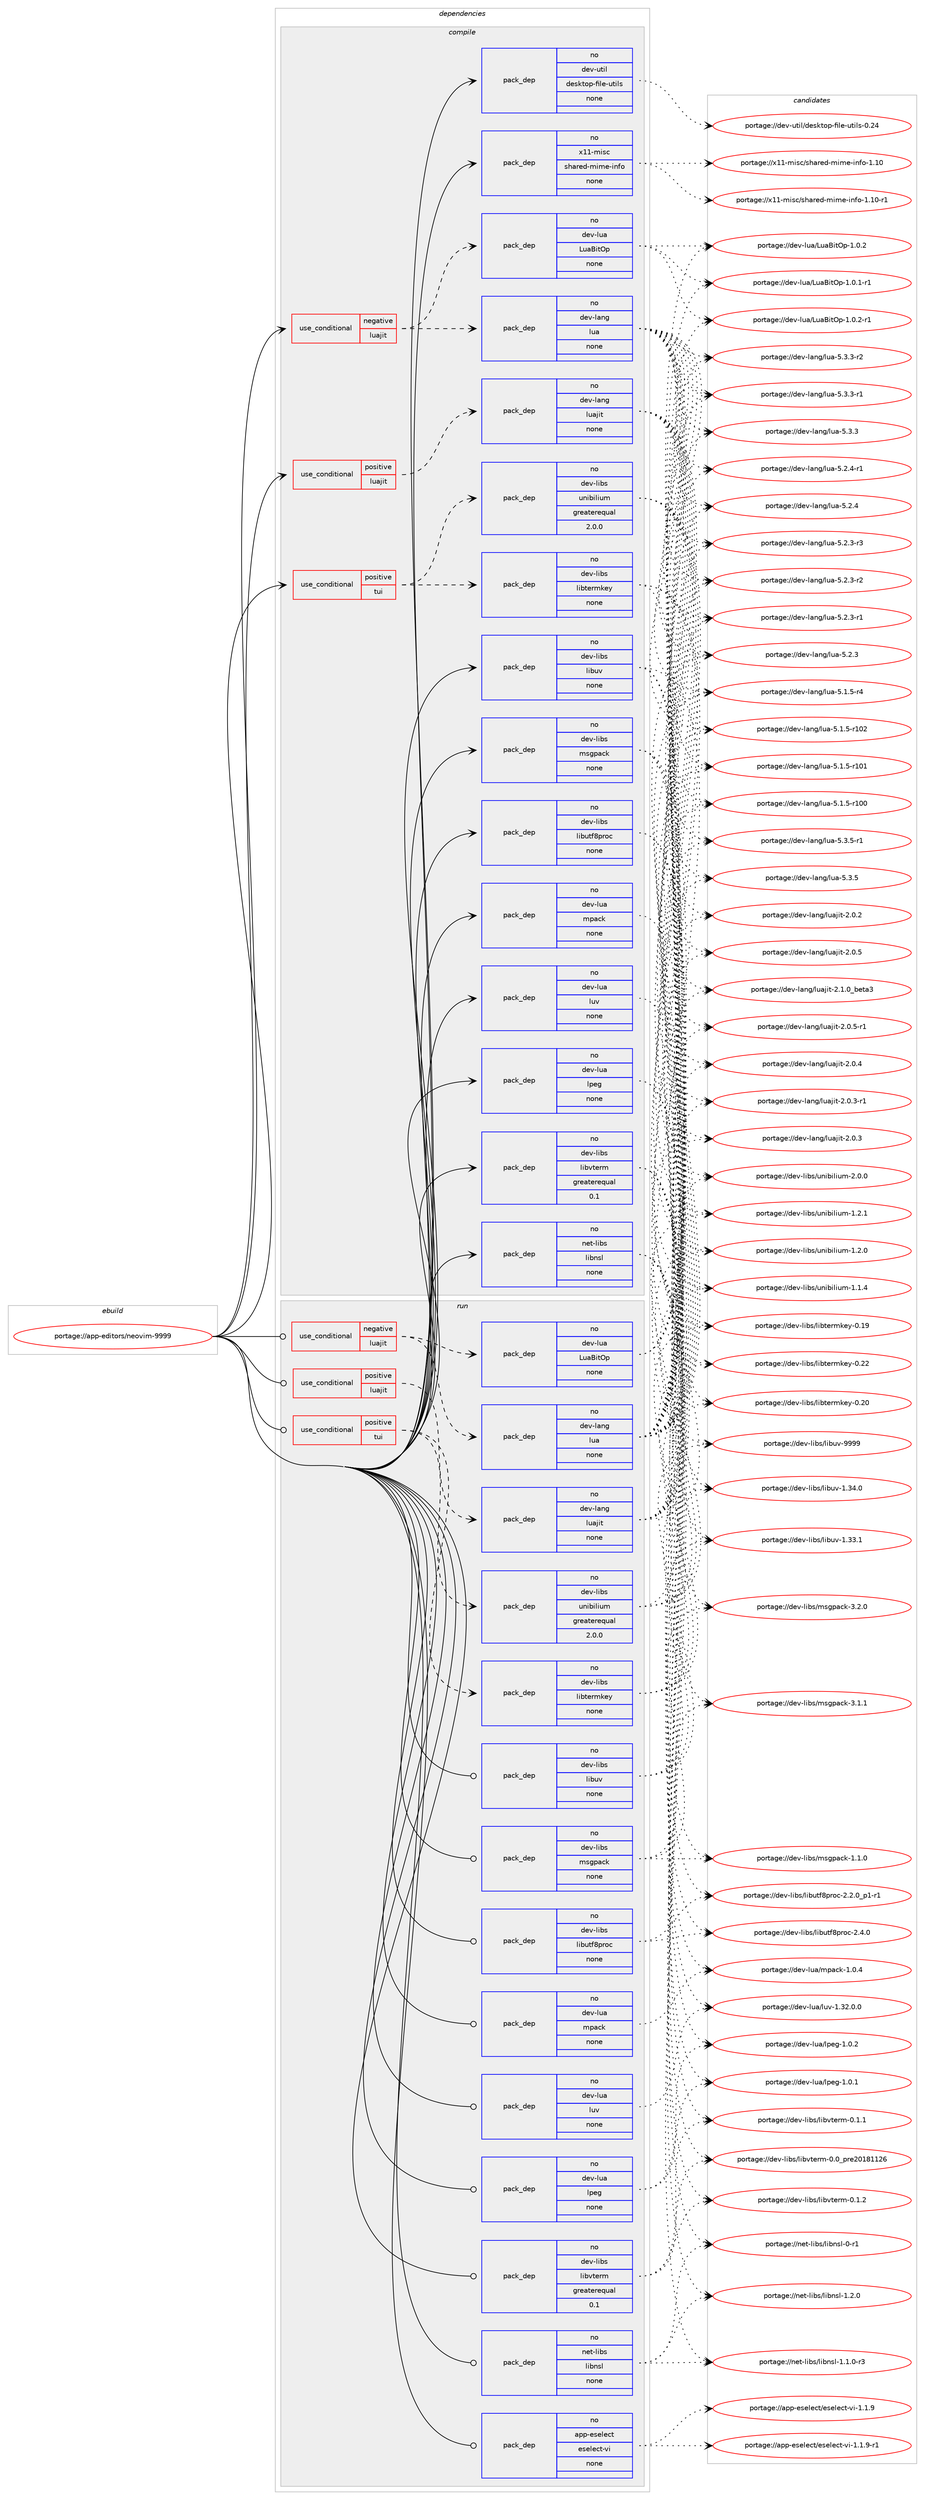 digraph prolog {

# *************
# Graph options
# *************

newrank=true;
concentrate=true;
compound=true;
graph [rankdir=LR,fontname=Helvetica,fontsize=10,ranksep=1.5];#, ranksep=2.5, nodesep=0.2];
edge  [arrowhead=vee];
node  [fontname=Helvetica,fontsize=10];

# **********
# The ebuild
# **********

subgraph cluster_leftcol {
color=gray;
rank=same;
label=<<i>ebuild</i>>;
id [label="portage://app-editors/neovim-9999", color=red, width=4, href="../app-editors/neovim-9999.svg"];
}

# ****************
# The dependencies
# ****************

subgraph cluster_midcol {
color=gray;
label=<<i>dependencies</i>>;
subgraph cluster_compile {
fillcolor="#eeeeee";
style=filled;
label=<<i>compile</i>>;
subgraph cond149719 {
dependency635949 [label=<<TABLE BORDER="0" CELLBORDER="1" CELLSPACING="0" CELLPADDING="4"><TR><TD ROWSPAN="3" CELLPADDING="10">use_conditional</TD></TR><TR><TD>negative</TD></TR><TR><TD>luajit</TD></TR></TABLE>>, shape=none, color=red];
subgraph pack477794 {
dependency635950 [label=<<TABLE BORDER="0" CELLBORDER="1" CELLSPACING="0" CELLPADDING="4" WIDTH="220"><TR><TD ROWSPAN="6" CELLPADDING="30">pack_dep</TD></TR><TR><TD WIDTH="110">no</TD></TR><TR><TD>dev-lang</TD></TR><TR><TD>lua</TD></TR><TR><TD>none</TD></TR><TR><TD></TD></TR></TABLE>>, shape=none, color=blue];
}
dependency635949:e -> dependency635950:w [weight=20,style="dashed",arrowhead="vee"];
subgraph pack477795 {
dependency635951 [label=<<TABLE BORDER="0" CELLBORDER="1" CELLSPACING="0" CELLPADDING="4" WIDTH="220"><TR><TD ROWSPAN="6" CELLPADDING="30">pack_dep</TD></TR><TR><TD WIDTH="110">no</TD></TR><TR><TD>dev-lua</TD></TR><TR><TD>LuaBitOp</TD></TR><TR><TD>none</TD></TR><TR><TD></TD></TR></TABLE>>, shape=none, color=blue];
}
dependency635949:e -> dependency635951:w [weight=20,style="dashed",arrowhead="vee"];
}
id:e -> dependency635949:w [weight=20,style="solid",arrowhead="vee"];
subgraph cond149720 {
dependency635952 [label=<<TABLE BORDER="0" CELLBORDER="1" CELLSPACING="0" CELLPADDING="4"><TR><TD ROWSPAN="3" CELLPADDING="10">use_conditional</TD></TR><TR><TD>positive</TD></TR><TR><TD>luajit</TD></TR></TABLE>>, shape=none, color=red];
subgraph pack477796 {
dependency635953 [label=<<TABLE BORDER="0" CELLBORDER="1" CELLSPACING="0" CELLPADDING="4" WIDTH="220"><TR><TD ROWSPAN="6" CELLPADDING="30">pack_dep</TD></TR><TR><TD WIDTH="110">no</TD></TR><TR><TD>dev-lang</TD></TR><TR><TD>luajit</TD></TR><TR><TD>none</TD></TR><TR><TD></TD></TR></TABLE>>, shape=none, color=blue];
}
dependency635952:e -> dependency635953:w [weight=20,style="dashed",arrowhead="vee"];
}
id:e -> dependency635952:w [weight=20,style="solid",arrowhead="vee"];
subgraph cond149721 {
dependency635954 [label=<<TABLE BORDER="0" CELLBORDER="1" CELLSPACING="0" CELLPADDING="4"><TR><TD ROWSPAN="3" CELLPADDING="10">use_conditional</TD></TR><TR><TD>positive</TD></TR><TR><TD>tui</TD></TR></TABLE>>, shape=none, color=red];
subgraph pack477797 {
dependency635955 [label=<<TABLE BORDER="0" CELLBORDER="1" CELLSPACING="0" CELLPADDING="4" WIDTH="220"><TR><TD ROWSPAN="6" CELLPADDING="30">pack_dep</TD></TR><TR><TD WIDTH="110">no</TD></TR><TR><TD>dev-libs</TD></TR><TR><TD>libtermkey</TD></TR><TR><TD>none</TD></TR><TR><TD></TD></TR></TABLE>>, shape=none, color=blue];
}
dependency635954:e -> dependency635955:w [weight=20,style="dashed",arrowhead="vee"];
subgraph pack477798 {
dependency635956 [label=<<TABLE BORDER="0" CELLBORDER="1" CELLSPACING="0" CELLPADDING="4" WIDTH="220"><TR><TD ROWSPAN="6" CELLPADDING="30">pack_dep</TD></TR><TR><TD WIDTH="110">no</TD></TR><TR><TD>dev-libs</TD></TR><TR><TD>unibilium</TD></TR><TR><TD>greaterequal</TD></TR><TR><TD>2.0.0</TD></TR></TABLE>>, shape=none, color=blue];
}
dependency635954:e -> dependency635956:w [weight=20,style="dashed",arrowhead="vee"];
}
id:e -> dependency635954:w [weight=20,style="solid",arrowhead="vee"];
subgraph pack477799 {
dependency635957 [label=<<TABLE BORDER="0" CELLBORDER="1" CELLSPACING="0" CELLPADDING="4" WIDTH="220"><TR><TD ROWSPAN="6" CELLPADDING="30">pack_dep</TD></TR><TR><TD WIDTH="110">no</TD></TR><TR><TD>dev-libs</TD></TR><TR><TD>libutf8proc</TD></TR><TR><TD>none</TD></TR><TR><TD></TD></TR></TABLE>>, shape=none, color=blue];
}
id:e -> dependency635957:w [weight=20,style="solid",arrowhead="vee"];
subgraph pack477800 {
dependency635958 [label=<<TABLE BORDER="0" CELLBORDER="1" CELLSPACING="0" CELLPADDING="4" WIDTH="220"><TR><TD ROWSPAN="6" CELLPADDING="30">pack_dep</TD></TR><TR><TD WIDTH="110">no</TD></TR><TR><TD>dev-libs</TD></TR><TR><TD>libuv</TD></TR><TR><TD>none</TD></TR><TR><TD></TD></TR></TABLE>>, shape=none, color=blue];
}
id:e -> dependency635958:w [weight=20,style="solid",arrowhead="vee"];
subgraph pack477801 {
dependency635959 [label=<<TABLE BORDER="0" CELLBORDER="1" CELLSPACING="0" CELLPADDING="4" WIDTH="220"><TR><TD ROWSPAN="6" CELLPADDING="30">pack_dep</TD></TR><TR><TD WIDTH="110">no</TD></TR><TR><TD>dev-libs</TD></TR><TR><TD>libvterm</TD></TR><TR><TD>greaterequal</TD></TR><TR><TD>0.1</TD></TR></TABLE>>, shape=none, color=blue];
}
id:e -> dependency635959:w [weight=20,style="solid",arrowhead="vee"];
subgraph pack477802 {
dependency635960 [label=<<TABLE BORDER="0" CELLBORDER="1" CELLSPACING="0" CELLPADDING="4" WIDTH="220"><TR><TD ROWSPAN="6" CELLPADDING="30">pack_dep</TD></TR><TR><TD WIDTH="110">no</TD></TR><TR><TD>dev-libs</TD></TR><TR><TD>msgpack</TD></TR><TR><TD>none</TD></TR><TR><TD></TD></TR></TABLE>>, shape=none, color=blue];
}
id:e -> dependency635960:w [weight=20,style="solid",arrowhead="vee"];
subgraph pack477803 {
dependency635961 [label=<<TABLE BORDER="0" CELLBORDER="1" CELLSPACING="0" CELLPADDING="4" WIDTH="220"><TR><TD ROWSPAN="6" CELLPADDING="30">pack_dep</TD></TR><TR><TD WIDTH="110">no</TD></TR><TR><TD>dev-lua</TD></TR><TR><TD>lpeg</TD></TR><TR><TD>none</TD></TR><TR><TD></TD></TR></TABLE>>, shape=none, color=blue];
}
id:e -> dependency635961:w [weight=20,style="solid",arrowhead="vee"];
subgraph pack477804 {
dependency635962 [label=<<TABLE BORDER="0" CELLBORDER="1" CELLSPACING="0" CELLPADDING="4" WIDTH="220"><TR><TD ROWSPAN="6" CELLPADDING="30">pack_dep</TD></TR><TR><TD WIDTH="110">no</TD></TR><TR><TD>dev-lua</TD></TR><TR><TD>luv</TD></TR><TR><TD>none</TD></TR><TR><TD></TD></TR></TABLE>>, shape=none, color=blue];
}
id:e -> dependency635962:w [weight=20,style="solid",arrowhead="vee"];
subgraph pack477805 {
dependency635963 [label=<<TABLE BORDER="0" CELLBORDER="1" CELLSPACING="0" CELLPADDING="4" WIDTH="220"><TR><TD ROWSPAN="6" CELLPADDING="30">pack_dep</TD></TR><TR><TD WIDTH="110">no</TD></TR><TR><TD>dev-lua</TD></TR><TR><TD>mpack</TD></TR><TR><TD>none</TD></TR><TR><TD></TD></TR></TABLE>>, shape=none, color=blue];
}
id:e -> dependency635963:w [weight=20,style="solid",arrowhead="vee"];
subgraph pack477806 {
dependency635964 [label=<<TABLE BORDER="0" CELLBORDER="1" CELLSPACING="0" CELLPADDING="4" WIDTH="220"><TR><TD ROWSPAN="6" CELLPADDING="30">pack_dep</TD></TR><TR><TD WIDTH="110">no</TD></TR><TR><TD>dev-util</TD></TR><TR><TD>desktop-file-utils</TD></TR><TR><TD>none</TD></TR><TR><TD></TD></TR></TABLE>>, shape=none, color=blue];
}
id:e -> dependency635964:w [weight=20,style="solid",arrowhead="vee"];
subgraph pack477807 {
dependency635965 [label=<<TABLE BORDER="0" CELLBORDER="1" CELLSPACING="0" CELLPADDING="4" WIDTH="220"><TR><TD ROWSPAN="6" CELLPADDING="30">pack_dep</TD></TR><TR><TD WIDTH="110">no</TD></TR><TR><TD>net-libs</TD></TR><TR><TD>libnsl</TD></TR><TR><TD>none</TD></TR><TR><TD></TD></TR></TABLE>>, shape=none, color=blue];
}
id:e -> dependency635965:w [weight=20,style="solid",arrowhead="vee"];
subgraph pack477808 {
dependency635966 [label=<<TABLE BORDER="0" CELLBORDER="1" CELLSPACING="0" CELLPADDING="4" WIDTH="220"><TR><TD ROWSPAN="6" CELLPADDING="30">pack_dep</TD></TR><TR><TD WIDTH="110">no</TD></TR><TR><TD>x11-misc</TD></TR><TR><TD>shared-mime-info</TD></TR><TR><TD>none</TD></TR><TR><TD></TD></TR></TABLE>>, shape=none, color=blue];
}
id:e -> dependency635966:w [weight=20,style="solid",arrowhead="vee"];
}
subgraph cluster_compileandrun {
fillcolor="#eeeeee";
style=filled;
label=<<i>compile and run</i>>;
}
subgraph cluster_run {
fillcolor="#eeeeee";
style=filled;
label=<<i>run</i>>;
subgraph cond149722 {
dependency635967 [label=<<TABLE BORDER="0" CELLBORDER="1" CELLSPACING="0" CELLPADDING="4"><TR><TD ROWSPAN="3" CELLPADDING="10">use_conditional</TD></TR><TR><TD>negative</TD></TR><TR><TD>luajit</TD></TR></TABLE>>, shape=none, color=red];
subgraph pack477809 {
dependency635968 [label=<<TABLE BORDER="0" CELLBORDER="1" CELLSPACING="0" CELLPADDING="4" WIDTH="220"><TR><TD ROWSPAN="6" CELLPADDING="30">pack_dep</TD></TR><TR><TD WIDTH="110">no</TD></TR><TR><TD>dev-lang</TD></TR><TR><TD>lua</TD></TR><TR><TD>none</TD></TR><TR><TD></TD></TR></TABLE>>, shape=none, color=blue];
}
dependency635967:e -> dependency635968:w [weight=20,style="dashed",arrowhead="vee"];
subgraph pack477810 {
dependency635969 [label=<<TABLE BORDER="0" CELLBORDER="1" CELLSPACING="0" CELLPADDING="4" WIDTH="220"><TR><TD ROWSPAN="6" CELLPADDING="30">pack_dep</TD></TR><TR><TD WIDTH="110">no</TD></TR><TR><TD>dev-lua</TD></TR><TR><TD>LuaBitOp</TD></TR><TR><TD>none</TD></TR><TR><TD></TD></TR></TABLE>>, shape=none, color=blue];
}
dependency635967:e -> dependency635969:w [weight=20,style="dashed",arrowhead="vee"];
}
id:e -> dependency635967:w [weight=20,style="solid",arrowhead="odot"];
subgraph cond149723 {
dependency635970 [label=<<TABLE BORDER="0" CELLBORDER="1" CELLSPACING="0" CELLPADDING="4"><TR><TD ROWSPAN="3" CELLPADDING="10">use_conditional</TD></TR><TR><TD>positive</TD></TR><TR><TD>luajit</TD></TR></TABLE>>, shape=none, color=red];
subgraph pack477811 {
dependency635971 [label=<<TABLE BORDER="0" CELLBORDER="1" CELLSPACING="0" CELLPADDING="4" WIDTH="220"><TR><TD ROWSPAN="6" CELLPADDING="30">pack_dep</TD></TR><TR><TD WIDTH="110">no</TD></TR><TR><TD>dev-lang</TD></TR><TR><TD>luajit</TD></TR><TR><TD>none</TD></TR><TR><TD></TD></TR></TABLE>>, shape=none, color=blue];
}
dependency635970:e -> dependency635971:w [weight=20,style="dashed",arrowhead="vee"];
}
id:e -> dependency635970:w [weight=20,style="solid",arrowhead="odot"];
subgraph cond149724 {
dependency635972 [label=<<TABLE BORDER="0" CELLBORDER="1" CELLSPACING="0" CELLPADDING="4"><TR><TD ROWSPAN="3" CELLPADDING="10">use_conditional</TD></TR><TR><TD>positive</TD></TR><TR><TD>tui</TD></TR></TABLE>>, shape=none, color=red];
subgraph pack477812 {
dependency635973 [label=<<TABLE BORDER="0" CELLBORDER="1" CELLSPACING="0" CELLPADDING="4" WIDTH="220"><TR><TD ROWSPAN="6" CELLPADDING="30">pack_dep</TD></TR><TR><TD WIDTH="110">no</TD></TR><TR><TD>dev-libs</TD></TR><TR><TD>libtermkey</TD></TR><TR><TD>none</TD></TR><TR><TD></TD></TR></TABLE>>, shape=none, color=blue];
}
dependency635972:e -> dependency635973:w [weight=20,style="dashed",arrowhead="vee"];
subgraph pack477813 {
dependency635974 [label=<<TABLE BORDER="0" CELLBORDER="1" CELLSPACING="0" CELLPADDING="4" WIDTH="220"><TR><TD ROWSPAN="6" CELLPADDING="30">pack_dep</TD></TR><TR><TD WIDTH="110">no</TD></TR><TR><TD>dev-libs</TD></TR><TR><TD>unibilium</TD></TR><TR><TD>greaterequal</TD></TR><TR><TD>2.0.0</TD></TR></TABLE>>, shape=none, color=blue];
}
dependency635972:e -> dependency635974:w [weight=20,style="dashed",arrowhead="vee"];
}
id:e -> dependency635972:w [weight=20,style="solid",arrowhead="odot"];
subgraph pack477814 {
dependency635975 [label=<<TABLE BORDER="0" CELLBORDER="1" CELLSPACING="0" CELLPADDING="4" WIDTH="220"><TR><TD ROWSPAN="6" CELLPADDING="30">pack_dep</TD></TR><TR><TD WIDTH="110">no</TD></TR><TR><TD>app-eselect</TD></TR><TR><TD>eselect-vi</TD></TR><TR><TD>none</TD></TR><TR><TD></TD></TR></TABLE>>, shape=none, color=blue];
}
id:e -> dependency635975:w [weight=20,style="solid",arrowhead="odot"];
subgraph pack477815 {
dependency635976 [label=<<TABLE BORDER="0" CELLBORDER="1" CELLSPACING="0" CELLPADDING="4" WIDTH="220"><TR><TD ROWSPAN="6" CELLPADDING="30">pack_dep</TD></TR><TR><TD WIDTH="110">no</TD></TR><TR><TD>dev-libs</TD></TR><TR><TD>libutf8proc</TD></TR><TR><TD>none</TD></TR><TR><TD></TD></TR></TABLE>>, shape=none, color=blue];
}
id:e -> dependency635976:w [weight=20,style="solid",arrowhead="odot"];
subgraph pack477816 {
dependency635977 [label=<<TABLE BORDER="0" CELLBORDER="1" CELLSPACING="0" CELLPADDING="4" WIDTH="220"><TR><TD ROWSPAN="6" CELLPADDING="30">pack_dep</TD></TR><TR><TD WIDTH="110">no</TD></TR><TR><TD>dev-libs</TD></TR><TR><TD>libuv</TD></TR><TR><TD>none</TD></TR><TR><TD></TD></TR></TABLE>>, shape=none, color=blue];
}
id:e -> dependency635977:w [weight=20,style="solid",arrowhead="odot"];
subgraph pack477817 {
dependency635978 [label=<<TABLE BORDER="0" CELLBORDER="1" CELLSPACING="0" CELLPADDING="4" WIDTH="220"><TR><TD ROWSPAN="6" CELLPADDING="30">pack_dep</TD></TR><TR><TD WIDTH="110">no</TD></TR><TR><TD>dev-libs</TD></TR><TR><TD>libvterm</TD></TR><TR><TD>greaterequal</TD></TR><TR><TD>0.1</TD></TR></TABLE>>, shape=none, color=blue];
}
id:e -> dependency635978:w [weight=20,style="solid",arrowhead="odot"];
subgraph pack477818 {
dependency635979 [label=<<TABLE BORDER="0" CELLBORDER="1" CELLSPACING="0" CELLPADDING="4" WIDTH="220"><TR><TD ROWSPAN="6" CELLPADDING="30">pack_dep</TD></TR><TR><TD WIDTH="110">no</TD></TR><TR><TD>dev-libs</TD></TR><TR><TD>msgpack</TD></TR><TR><TD>none</TD></TR><TR><TD></TD></TR></TABLE>>, shape=none, color=blue];
}
id:e -> dependency635979:w [weight=20,style="solid",arrowhead="odot"];
subgraph pack477819 {
dependency635980 [label=<<TABLE BORDER="0" CELLBORDER="1" CELLSPACING="0" CELLPADDING="4" WIDTH="220"><TR><TD ROWSPAN="6" CELLPADDING="30">pack_dep</TD></TR><TR><TD WIDTH="110">no</TD></TR><TR><TD>dev-lua</TD></TR><TR><TD>lpeg</TD></TR><TR><TD>none</TD></TR><TR><TD></TD></TR></TABLE>>, shape=none, color=blue];
}
id:e -> dependency635980:w [weight=20,style="solid",arrowhead="odot"];
subgraph pack477820 {
dependency635981 [label=<<TABLE BORDER="0" CELLBORDER="1" CELLSPACING="0" CELLPADDING="4" WIDTH="220"><TR><TD ROWSPAN="6" CELLPADDING="30">pack_dep</TD></TR><TR><TD WIDTH="110">no</TD></TR><TR><TD>dev-lua</TD></TR><TR><TD>luv</TD></TR><TR><TD>none</TD></TR><TR><TD></TD></TR></TABLE>>, shape=none, color=blue];
}
id:e -> dependency635981:w [weight=20,style="solid",arrowhead="odot"];
subgraph pack477821 {
dependency635982 [label=<<TABLE BORDER="0" CELLBORDER="1" CELLSPACING="0" CELLPADDING="4" WIDTH="220"><TR><TD ROWSPAN="6" CELLPADDING="30">pack_dep</TD></TR><TR><TD WIDTH="110">no</TD></TR><TR><TD>dev-lua</TD></TR><TR><TD>mpack</TD></TR><TR><TD>none</TD></TR><TR><TD></TD></TR></TABLE>>, shape=none, color=blue];
}
id:e -> dependency635982:w [weight=20,style="solid",arrowhead="odot"];
subgraph pack477822 {
dependency635983 [label=<<TABLE BORDER="0" CELLBORDER="1" CELLSPACING="0" CELLPADDING="4" WIDTH="220"><TR><TD ROWSPAN="6" CELLPADDING="30">pack_dep</TD></TR><TR><TD WIDTH="110">no</TD></TR><TR><TD>net-libs</TD></TR><TR><TD>libnsl</TD></TR><TR><TD>none</TD></TR><TR><TD></TD></TR></TABLE>>, shape=none, color=blue];
}
id:e -> dependency635983:w [weight=20,style="solid",arrowhead="odot"];
}
}

# **************
# The candidates
# **************

subgraph cluster_choices {
rank=same;
color=gray;
label=<<i>candidates</i>>;

subgraph choice477794 {
color=black;
nodesep=1;
choice100101118451089711010347108117974553465146534511449 [label="portage://dev-lang/lua-5.3.5-r1", color=red, width=4,href="../dev-lang/lua-5.3.5-r1.svg"];
choice10010111845108971101034710811797455346514653 [label="portage://dev-lang/lua-5.3.5", color=red, width=4,href="../dev-lang/lua-5.3.5.svg"];
choice100101118451089711010347108117974553465146514511450 [label="portage://dev-lang/lua-5.3.3-r2", color=red, width=4,href="../dev-lang/lua-5.3.3-r2.svg"];
choice100101118451089711010347108117974553465146514511449 [label="portage://dev-lang/lua-5.3.3-r1", color=red, width=4,href="../dev-lang/lua-5.3.3-r1.svg"];
choice10010111845108971101034710811797455346514651 [label="portage://dev-lang/lua-5.3.3", color=red, width=4,href="../dev-lang/lua-5.3.3.svg"];
choice100101118451089711010347108117974553465046524511449 [label="portage://dev-lang/lua-5.2.4-r1", color=red, width=4,href="../dev-lang/lua-5.2.4-r1.svg"];
choice10010111845108971101034710811797455346504652 [label="portage://dev-lang/lua-5.2.4", color=red, width=4,href="../dev-lang/lua-5.2.4.svg"];
choice100101118451089711010347108117974553465046514511451 [label="portage://dev-lang/lua-5.2.3-r3", color=red, width=4,href="../dev-lang/lua-5.2.3-r3.svg"];
choice100101118451089711010347108117974553465046514511450 [label="portage://dev-lang/lua-5.2.3-r2", color=red, width=4,href="../dev-lang/lua-5.2.3-r2.svg"];
choice100101118451089711010347108117974553465046514511449 [label="portage://dev-lang/lua-5.2.3-r1", color=red, width=4,href="../dev-lang/lua-5.2.3-r1.svg"];
choice10010111845108971101034710811797455346504651 [label="portage://dev-lang/lua-5.2.3", color=red, width=4,href="../dev-lang/lua-5.2.3.svg"];
choice100101118451089711010347108117974553464946534511452 [label="portage://dev-lang/lua-5.1.5-r4", color=red, width=4,href="../dev-lang/lua-5.1.5-r4.svg"];
choice1001011184510897110103471081179745534649465345114494850 [label="portage://dev-lang/lua-5.1.5-r102", color=red, width=4,href="../dev-lang/lua-5.1.5-r102.svg"];
choice1001011184510897110103471081179745534649465345114494849 [label="portage://dev-lang/lua-5.1.5-r101", color=red, width=4,href="../dev-lang/lua-5.1.5-r101.svg"];
choice1001011184510897110103471081179745534649465345114494848 [label="portage://dev-lang/lua-5.1.5-r100", color=red, width=4,href="../dev-lang/lua-5.1.5-r100.svg"];
dependency635950:e -> choice100101118451089711010347108117974553465146534511449:w [style=dotted,weight="100"];
dependency635950:e -> choice10010111845108971101034710811797455346514653:w [style=dotted,weight="100"];
dependency635950:e -> choice100101118451089711010347108117974553465146514511450:w [style=dotted,weight="100"];
dependency635950:e -> choice100101118451089711010347108117974553465146514511449:w [style=dotted,weight="100"];
dependency635950:e -> choice10010111845108971101034710811797455346514651:w [style=dotted,weight="100"];
dependency635950:e -> choice100101118451089711010347108117974553465046524511449:w [style=dotted,weight="100"];
dependency635950:e -> choice10010111845108971101034710811797455346504652:w [style=dotted,weight="100"];
dependency635950:e -> choice100101118451089711010347108117974553465046514511451:w [style=dotted,weight="100"];
dependency635950:e -> choice100101118451089711010347108117974553465046514511450:w [style=dotted,weight="100"];
dependency635950:e -> choice100101118451089711010347108117974553465046514511449:w [style=dotted,weight="100"];
dependency635950:e -> choice10010111845108971101034710811797455346504651:w [style=dotted,weight="100"];
dependency635950:e -> choice100101118451089711010347108117974553464946534511452:w [style=dotted,weight="100"];
dependency635950:e -> choice1001011184510897110103471081179745534649465345114494850:w [style=dotted,weight="100"];
dependency635950:e -> choice1001011184510897110103471081179745534649465345114494849:w [style=dotted,weight="100"];
dependency635950:e -> choice1001011184510897110103471081179745534649465345114494848:w [style=dotted,weight="100"];
}
subgraph choice477795 {
color=black;
nodesep=1;
choice100101118451081179747761179766105116791124549464846504511449 [label="portage://dev-lua/LuaBitOp-1.0.2-r1", color=red, width=4,href="../dev-lua/LuaBitOp-1.0.2-r1.svg"];
choice10010111845108117974776117976610511679112454946484650 [label="portage://dev-lua/LuaBitOp-1.0.2", color=red, width=4,href="../dev-lua/LuaBitOp-1.0.2.svg"];
choice100101118451081179747761179766105116791124549464846494511449 [label="portage://dev-lua/LuaBitOp-1.0.1-r1", color=red, width=4,href="../dev-lua/LuaBitOp-1.0.1-r1.svg"];
dependency635951:e -> choice100101118451081179747761179766105116791124549464846504511449:w [style=dotted,weight="100"];
dependency635951:e -> choice10010111845108117974776117976610511679112454946484650:w [style=dotted,weight="100"];
dependency635951:e -> choice100101118451081179747761179766105116791124549464846494511449:w [style=dotted,weight="100"];
}
subgraph choice477796 {
color=black;
nodesep=1;
choice1001011184510897110103471081179710610511645504649464895981011169751 [label="portage://dev-lang/luajit-2.1.0_beta3", color=red, width=4,href="../dev-lang/luajit-2.1.0_beta3.svg"];
choice100101118451089711010347108117971061051164550464846534511449 [label="portage://dev-lang/luajit-2.0.5-r1", color=red, width=4,href="../dev-lang/luajit-2.0.5-r1.svg"];
choice10010111845108971101034710811797106105116455046484653 [label="portage://dev-lang/luajit-2.0.5", color=red, width=4,href="../dev-lang/luajit-2.0.5.svg"];
choice10010111845108971101034710811797106105116455046484652 [label="portage://dev-lang/luajit-2.0.4", color=red, width=4,href="../dev-lang/luajit-2.0.4.svg"];
choice100101118451089711010347108117971061051164550464846514511449 [label="portage://dev-lang/luajit-2.0.3-r1", color=red, width=4,href="../dev-lang/luajit-2.0.3-r1.svg"];
choice10010111845108971101034710811797106105116455046484651 [label="portage://dev-lang/luajit-2.0.3", color=red, width=4,href="../dev-lang/luajit-2.0.3.svg"];
choice10010111845108971101034710811797106105116455046484650 [label="portage://dev-lang/luajit-2.0.2", color=red, width=4,href="../dev-lang/luajit-2.0.2.svg"];
dependency635953:e -> choice1001011184510897110103471081179710610511645504649464895981011169751:w [style=dotted,weight="100"];
dependency635953:e -> choice100101118451089711010347108117971061051164550464846534511449:w [style=dotted,weight="100"];
dependency635953:e -> choice10010111845108971101034710811797106105116455046484653:w [style=dotted,weight="100"];
dependency635953:e -> choice10010111845108971101034710811797106105116455046484652:w [style=dotted,weight="100"];
dependency635953:e -> choice100101118451089711010347108117971061051164550464846514511449:w [style=dotted,weight="100"];
dependency635953:e -> choice10010111845108971101034710811797106105116455046484651:w [style=dotted,weight="100"];
dependency635953:e -> choice10010111845108971101034710811797106105116455046484650:w [style=dotted,weight="100"];
}
subgraph choice477797 {
color=black;
nodesep=1;
choice100101118451081059811547108105981161011141091071011214548465050 [label="portage://dev-libs/libtermkey-0.22", color=red, width=4,href="../dev-libs/libtermkey-0.22.svg"];
choice100101118451081059811547108105981161011141091071011214548465048 [label="portage://dev-libs/libtermkey-0.20", color=red, width=4,href="../dev-libs/libtermkey-0.20.svg"];
choice100101118451081059811547108105981161011141091071011214548464957 [label="portage://dev-libs/libtermkey-0.19", color=red, width=4,href="../dev-libs/libtermkey-0.19.svg"];
dependency635955:e -> choice100101118451081059811547108105981161011141091071011214548465050:w [style=dotted,weight="100"];
dependency635955:e -> choice100101118451081059811547108105981161011141091071011214548465048:w [style=dotted,weight="100"];
dependency635955:e -> choice100101118451081059811547108105981161011141091071011214548464957:w [style=dotted,weight="100"];
}
subgraph choice477798 {
color=black;
nodesep=1;
choice10010111845108105981154711711010598105108105117109455046484648 [label="portage://dev-libs/unibilium-2.0.0", color=red, width=4,href="../dev-libs/unibilium-2.0.0.svg"];
choice10010111845108105981154711711010598105108105117109454946504649 [label="portage://dev-libs/unibilium-1.2.1", color=red, width=4,href="../dev-libs/unibilium-1.2.1.svg"];
choice10010111845108105981154711711010598105108105117109454946504648 [label="portage://dev-libs/unibilium-1.2.0", color=red, width=4,href="../dev-libs/unibilium-1.2.0.svg"];
choice10010111845108105981154711711010598105108105117109454946494652 [label="portage://dev-libs/unibilium-1.1.4", color=red, width=4,href="../dev-libs/unibilium-1.1.4.svg"];
dependency635956:e -> choice10010111845108105981154711711010598105108105117109455046484648:w [style=dotted,weight="100"];
dependency635956:e -> choice10010111845108105981154711711010598105108105117109454946504649:w [style=dotted,weight="100"];
dependency635956:e -> choice10010111845108105981154711711010598105108105117109454946504648:w [style=dotted,weight="100"];
dependency635956:e -> choice10010111845108105981154711711010598105108105117109454946494652:w [style=dotted,weight="100"];
}
subgraph choice477799 {
color=black;
nodesep=1;
choice100101118451081059811547108105981171161025611211411199455046524648 [label="portage://dev-libs/libutf8proc-2.4.0", color=red, width=4,href="../dev-libs/libutf8proc-2.4.0.svg"];
choice10010111845108105981154710810598117116102561121141119945504650464895112494511449 [label="portage://dev-libs/libutf8proc-2.2.0_p1-r1", color=red, width=4,href="../dev-libs/libutf8proc-2.2.0_p1-r1.svg"];
dependency635957:e -> choice100101118451081059811547108105981171161025611211411199455046524648:w [style=dotted,weight="100"];
dependency635957:e -> choice10010111845108105981154710810598117116102561121141119945504650464895112494511449:w [style=dotted,weight="100"];
}
subgraph choice477800 {
color=black;
nodesep=1;
choice100101118451081059811547108105981171184557575757 [label="portage://dev-libs/libuv-9999", color=red, width=4,href="../dev-libs/libuv-9999.svg"];
choice1001011184510810598115471081059811711845494651524648 [label="portage://dev-libs/libuv-1.34.0", color=red, width=4,href="../dev-libs/libuv-1.34.0.svg"];
choice1001011184510810598115471081059811711845494651514649 [label="portage://dev-libs/libuv-1.33.1", color=red, width=4,href="../dev-libs/libuv-1.33.1.svg"];
dependency635958:e -> choice100101118451081059811547108105981171184557575757:w [style=dotted,weight="100"];
dependency635958:e -> choice1001011184510810598115471081059811711845494651524648:w [style=dotted,weight="100"];
dependency635958:e -> choice1001011184510810598115471081059811711845494651514649:w [style=dotted,weight="100"];
}
subgraph choice477801 {
color=black;
nodesep=1;
choice10010111845108105981154710810598118116101114109454846494650 [label="portage://dev-libs/libvterm-0.1.2", color=red, width=4,href="../dev-libs/libvterm-0.1.2.svg"];
choice10010111845108105981154710810598118116101114109454846494649 [label="portage://dev-libs/libvterm-0.1.1", color=red, width=4,href="../dev-libs/libvterm-0.1.1.svg"];
choice1001011184510810598115471081059811811610111410945484648951121141015048495649495054 [label="portage://dev-libs/libvterm-0.0_pre20181126", color=red, width=4,href="../dev-libs/libvterm-0.0_pre20181126.svg"];
dependency635959:e -> choice10010111845108105981154710810598118116101114109454846494650:w [style=dotted,weight="100"];
dependency635959:e -> choice10010111845108105981154710810598118116101114109454846494649:w [style=dotted,weight="100"];
dependency635959:e -> choice1001011184510810598115471081059811811610111410945484648951121141015048495649495054:w [style=dotted,weight="100"];
}
subgraph choice477802 {
color=black;
nodesep=1;
choice1001011184510810598115471091151031129799107455146504648 [label="portage://dev-libs/msgpack-3.2.0", color=red, width=4,href="../dev-libs/msgpack-3.2.0.svg"];
choice1001011184510810598115471091151031129799107455146494649 [label="portage://dev-libs/msgpack-3.1.1", color=red, width=4,href="../dev-libs/msgpack-3.1.1.svg"];
choice1001011184510810598115471091151031129799107454946494648 [label="portage://dev-libs/msgpack-1.1.0", color=red, width=4,href="../dev-libs/msgpack-1.1.0.svg"];
dependency635960:e -> choice1001011184510810598115471091151031129799107455146504648:w [style=dotted,weight="100"];
dependency635960:e -> choice1001011184510810598115471091151031129799107455146494649:w [style=dotted,weight="100"];
dependency635960:e -> choice1001011184510810598115471091151031129799107454946494648:w [style=dotted,weight="100"];
}
subgraph choice477803 {
color=black;
nodesep=1;
choice100101118451081179747108112101103454946484650 [label="portage://dev-lua/lpeg-1.0.2", color=red, width=4,href="../dev-lua/lpeg-1.0.2.svg"];
choice100101118451081179747108112101103454946484649 [label="portage://dev-lua/lpeg-1.0.1", color=red, width=4,href="../dev-lua/lpeg-1.0.1.svg"];
dependency635961:e -> choice100101118451081179747108112101103454946484650:w [style=dotted,weight="100"];
dependency635961:e -> choice100101118451081179747108112101103454946484649:w [style=dotted,weight="100"];
}
subgraph choice477804 {
color=black;
nodesep=1;
choice100101118451081179747108117118454946515046484648 [label="portage://dev-lua/luv-1.32.0.0", color=red, width=4,href="../dev-lua/luv-1.32.0.0.svg"];
dependency635962:e -> choice100101118451081179747108117118454946515046484648:w [style=dotted,weight="100"];
}
subgraph choice477805 {
color=black;
nodesep=1;
choice1001011184510811797471091129799107454946484652 [label="portage://dev-lua/mpack-1.0.4", color=red, width=4,href="../dev-lua/mpack-1.0.4.svg"];
dependency635963:e -> choice1001011184510811797471091129799107454946484652:w [style=dotted,weight="100"];
}
subgraph choice477806 {
color=black;
nodesep=1;
choice100101118451171161051084710010111510711611111245102105108101451171161051081154548465052 [label="portage://dev-util/desktop-file-utils-0.24", color=red, width=4,href="../dev-util/desktop-file-utils-0.24.svg"];
dependency635964:e -> choice100101118451171161051084710010111510711611111245102105108101451171161051081154548465052:w [style=dotted,weight="100"];
}
subgraph choice477807 {
color=black;
nodesep=1;
choice11010111645108105981154710810598110115108454946504648 [label="portage://net-libs/libnsl-1.2.0", color=red, width=4,href="../net-libs/libnsl-1.2.0.svg"];
choice110101116451081059811547108105981101151084549464946484511451 [label="portage://net-libs/libnsl-1.1.0-r3", color=red, width=4,href="../net-libs/libnsl-1.1.0-r3.svg"];
choice1101011164510810598115471081059811011510845484511449 [label="portage://net-libs/libnsl-0-r1", color=red, width=4,href="../net-libs/libnsl-0-r1.svg"];
dependency635965:e -> choice11010111645108105981154710810598110115108454946504648:w [style=dotted,weight="100"];
dependency635965:e -> choice110101116451081059811547108105981101151084549464946484511451:w [style=dotted,weight="100"];
dependency635965:e -> choice1101011164510810598115471081059811011510845484511449:w [style=dotted,weight="100"];
}
subgraph choice477808 {
color=black;
nodesep=1;
choice120494945109105115994711510497114101100451091051091014510511010211145494649484511449 [label="portage://x11-misc/shared-mime-info-1.10-r1", color=red, width=4,href="../x11-misc/shared-mime-info-1.10-r1.svg"];
choice12049494510910511599471151049711410110045109105109101451051101021114549464948 [label="portage://x11-misc/shared-mime-info-1.10", color=red, width=4,href="../x11-misc/shared-mime-info-1.10.svg"];
dependency635966:e -> choice120494945109105115994711510497114101100451091051091014510511010211145494649484511449:w [style=dotted,weight="100"];
dependency635966:e -> choice12049494510910511599471151049711410110045109105109101451051101021114549464948:w [style=dotted,weight="100"];
}
subgraph choice477809 {
color=black;
nodesep=1;
choice100101118451089711010347108117974553465146534511449 [label="portage://dev-lang/lua-5.3.5-r1", color=red, width=4,href="../dev-lang/lua-5.3.5-r1.svg"];
choice10010111845108971101034710811797455346514653 [label="portage://dev-lang/lua-5.3.5", color=red, width=4,href="../dev-lang/lua-5.3.5.svg"];
choice100101118451089711010347108117974553465146514511450 [label="portage://dev-lang/lua-5.3.3-r2", color=red, width=4,href="../dev-lang/lua-5.3.3-r2.svg"];
choice100101118451089711010347108117974553465146514511449 [label="portage://dev-lang/lua-5.3.3-r1", color=red, width=4,href="../dev-lang/lua-5.3.3-r1.svg"];
choice10010111845108971101034710811797455346514651 [label="portage://dev-lang/lua-5.3.3", color=red, width=4,href="../dev-lang/lua-5.3.3.svg"];
choice100101118451089711010347108117974553465046524511449 [label="portage://dev-lang/lua-5.2.4-r1", color=red, width=4,href="../dev-lang/lua-5.2.4-r1.svg"];
choice10010111845108971101034710811797455346504652 [label="portage://dev-lang/lua-5.2.4", color=red, width=4,href="../dev-lang/lua-5.2.4.svg"];
choice100101118451089711010347108117974553465046514511451 [label="portage://dev-lang/lua-5.2.3-r3", color=red, width=4,href="../dev-lang/lua-5.2.3-r3.svg"];
choice100101118451089711010347108117974553465046514511450 [label="portage://dev-lang/lua-5.2.3-r2", color=red, width=4,href="../dev-lang/lua-5.2.3-r2.svg"];
choice100101118451089711010347108117974553465046514511449 [label="portage://dev-lang/lua-5.2.3-r1", color=red, width=4,href="../dev-lang/lua-5.2.3-r1.svg"];
choice10010111845108971101034710811797455346504651 [label="portage://dev-lang/lua-5.2.3", color=red, width=4,href="../dev-lang/lua-5.2.3.svg"];
choice100101118451089711010347108117974553464946534511452 [label="portage://dev-lang/lua-5.1.5-r4", color=red, width=4,href="../dev-lang/lua-5.1.5-r4.svg"];
choice1001011184510897110103471081179745534649465345114494850 [label="portage://dev-lang/lua-5.1.5-r102", color=red, width=4,href="../dev-lang/lua-5.1.5-r102.svg"];
choice1001011184510897110103471081179745534649465345114494849 [label="portage://dev-lang/lua-5.1.5-r101", color=red, width=4,href="../dev-lang/lua-5.1.5-r101.svg"];
choice1001011184510897110103471081179745534649465345114494848 [label="portage://dev-lang/lua-5.1.5-r100", color=red, width=4,href="../dev-lang/lua-5.1.5-r100.svg"];
dependency635968:e -> choice100101118451089711010347108117974553465146534511449:w [style=dotted,weight="100"];
dependency635968:e -> choice10010111845108971101034710811797455346514653:w [style=dotted,weight="100"];
dependency635968:e -> choice100101118451089711010347108117974553465146514511450:w [style=dotted,weight="100"];
dependency635968:e -> choice100101118451089711010347108117974553465146514511449:w [style=dotted,weight="100"];
dependency635968:e -> choice10010111845108971101034710811797455346514651:w [style=dotted,weight="100"];
dependency635968:e -> choice100101118451089711010347108117974553465046524511449:w [style=dotted,weight="100"];
dependency635968:e -> choice10010111845108971101034710811797455346504652:w [style=dotted,weight="100"];
dependency635968:e -> choice100101118451089711010347108117974553465046514511451:w [style=dotted,weight="100"];
dependency635968:e -> choice100101118451089711010347108117974553465046514511450:w [style=dotted,weight="100"];
dependency635968:e -> choice100101118451089711010347108117974553465046514511449:w [style=dotted,weight="100"];
dependency635968:e -> choice10010111845108971101034710811797455346504651:w [style=dotted,weight="100"];
dependency635968:e -> choice100101118451089711010347108117974553464946534511452:w [style=dotted,weight="100"];
dependency635968:e -> choice1001011184510897110103471081179745534649465345114494850:w [style=dotted,weight="100"];
dependency635968:e -> choice1001011184510897110103471081179745534649465345114494849:w [style=dotted,weight="100"];
dependency635968:e -> choice1001011184510897110103471081179745534649465345114494848:w [style=dotted,weight="100"];
}
subgraph choice477810 {
color=black;
nodesep=1;
choice100101118451081179747761179766105116791124549464846504511449 [label="portage://dev-lua/LuaBitOp-1.0.2-r1", color=red, width=4,href="../dev-lua/LuaBitOp-1.0.2-r1.svg"];
choice10010111845108117974776117976610511679112454946484650 [label="portage://dev-lua/LuaBitOp-1.0.2", color=red, width=4,href="../dev-lua/LuaBitOp-1.0.2.svg"];
choice100101118451081179747761179766105116791124549464846494511449 [label="portage://dev-lua/LuaBitOp-1.0.1-r1", color=red, width=4,href="../dev-lua/LuaBitOp-1.0.1-r1.svg"];
dependency635969:e -> choice100101118451081179747761179766105116791124549464846504511449:w [style=dotted,weight="100"];
dependency635969:e -> choice10010111845108117974776117976610511679112454946484650:w [style=dotted,weight="100"];
dependency635969:e -> choice100101118451081179747761179766105116791124549464846494511449:w [style=dotted,weight="100"];
}
subgraph choice477811 {
color=black;
nodesep=1;
choice1001011184510897110103471081179710610511645504649464895981011169751 [label="portage://dev-lang/luajit-2.1.0_beta3", color=red, width=4,href="../dev-lang/luajit-2.1.0_beta3.svg"];
choice100101118451089711010347108117971061051164550464846534511449 [label="portage://dev-lang/luajit-2.0.5-r1", color=red, width=4,href="../dev-lang/luajit-2.0.5-r1.svg"];
choice10010111845108971101034710811797106105116455046484653 [label="portage://dev-lang/luajit-2.0.5", color=red, width=4,href="../dev-lang/luajit-2.0.5.svg"];
choice10010111845108971101034710811797106105116455046484652 [label="portage://dev-lang/luajit-2.0.4", color=red, width=4,href="../dev-lang/luajit-2.0.4.svg"];
choice100101118451089711010347108117971061051164550464846514511449 [label="portage://dev-lang/luajit-2.0.3-r1", color=red, width=4,href="../dev-lang/luajit-2.0.3-r1.svg"];
choice10010111845108971101034710811797106105116455046484651 [label="portage://dev-lang/luajit-2.0.3", color=red, width=4,href="../dev-lang/luajit-2.0.3.svg"];
choice10010111845108971101034710811797106105116455046484650 [label="portage://dev-lang/luajit-2.0.2", color=red, width=4,href="../dev-lang/luajit-2.0.2.svg"];
dependency635971:e -> choice1001011184510897110103471081179710610511645504649464895981011169751:w [style=dotted,weight="100"];
dependency635971:e -> choice100101118451089711010347108117971061051164550464846534511449:w [style=dotted,weight="100"];
dependency635971:e -> choice10010111845108971101034710811797106105116455046484653:w [style=dotted,weight="100"];
dependency635971:e -> choice10010111845108971101034710811797106105116455046484652:w [style=dotted,weight="100"];
dependency635971:e -> choice100101118451089711010347108117971061051164550464846514511449:w [style=dotted,weight="100"];
dependency635971:e -> choice10010111845108971101034710811797106105116455046484651:w [style=dotted,weight="100"];
dependency635971:e -> choice10010111845108971101034710811797106105116455046484650:w [style=dotted,weight="100"];
}
subgraph choice477812 {
color=black;
nodesep=1;
choice100101118451081059811547108105981161011141091071011214548465050 [label="portage://dev-libs/libtermkey-0.22", color=red, width=4,href="../dev-libs/libtermkey-0.22.svg"];
choice100101118451081059811547108105981161011141091071011214548465048 [label="portage://dev-libs/libtermkey-0.20", color=red, width=4,href="../dev-libs/libtermkey-0.20.svg"];
choice100101118451081059811547108105981161011141091071011214548464957 [label="portage://dev-libs/libtermkey-0.19", color=red, width=4,href="../dev-libs/libtermkey-0.19.svg"];
dependency635973:e -> choice100101118451081059811547108105981161011141091071011214548465050:w [style=dotted,weight="100"];
dependency635973:e -> choice100101118451081059811547108105981161011141091071011214548465048:w [style=dotted,weight="100"];
dependency635973:e -> choice100101118451081059811547108105981161011141091071011214548464957:w [style=dotted,weight="100"];
}
subgraph choice477813 {
color=black;
nodesep=1;
choice10010111845108105981154711711010598105108105117109455046484648 [label="portage://dev-libs/unibilium-2.0.0", color=red, width=4,href="../dev-libs/unibilium-2.0.0.svg"];
choice10010111845108105981154711711010598105108105117109454946504649 [label="portage://dev-libs/unibilium-1.2.1", color=red, width=4,href="../dev-libs/unibilium-1.2.1.svg"];
choice10010111845108105981154711711010598105108105117109454946504648 [label="portage://dev-libs/unibilium-1.2.0", color=red, width=4,href="../dev-libs/unibilium-1.2.0.svg"];
choice10010111845108105981154711711010598105108105117109454946494652 [label="portage://dev-libs/unibilium-1.1.4", color=red, width=4,href="../dev-libs/unibilium-1.1.4.svg"];
dependency635974:e -> choice10010111845108105981154711711010598105108105117109455046484648:w [style=dotted,weight="100"];
dependency635974:e -> choice10010111845108105981154711711010598105108105117109454946504649:w [style=dotted,weight="100"];
dependency635974:e -> choice10010111845108105981154711711010598105108105117109454946504648:w [style=dotted,weight="100"];
dependency635974:e -> choice10010111845108105981154711711010598105108105117109454946494652:w [style=dotted,weight="100"];
}
subgraph choice477814 {
color=black;
nodesep=1;
choice9711211245101115101108101991164710111510110810199116451181054549464946574511449 [label="portage://app-eselect/eselect-vi-1.1.9-r1", color=red, width=4,href="../app-eselect/eselect-vi-1.1.9-r1.svg"];
choice971121124510111510110810199116471011151011081019911645118105454946494657 [label="portage://app-eselect/eselect-vi-1.1.9", color=red, width=4,href="../app-eselect/eselect-vi-1.1.9.svg"];
dependency635975:e -> choice9711211245101115101108101991164710111510110810199116451181054549464946574511449:w [style=dotted,weight="100"];
dependency635975:e -> choice971121124510111510110810199116471011151011081019911645118105454946494657:w [style=dotted,weight="100"];
}
subgraph choice477815 {
color=black;
nodesep=1;
choice100101118451081059811547108105981171161025611211411199455046524648 [label="portage://dev-libs/libutf8proc-2.4.0", color=red, width=4,href="../dev-libs/libutf8proc-2.4.0.svg"];
choice10010111845108105981154710810598117116102561121141119945504650464895112494511449 [label="portage://dev-libs/libutf8proc-2.2.0_p1-r1", color=red, width=4,href="../dev-libs/libutf8proc-2.2.0_p1-r1.svg"];
dependency635976:e -> choice100101118451081059811547108105981171161025611211411199455046524648:w [style=dotted,weight="100"];
dependency635976:e -> choice10010111845108105981154710810598117116102561121141119945504650464895112494511449:w [style=dotted,weight="100"];
}
subgraph choice477816 {
color=black;
nodesep=1;
choice100101118451081059811547108105981171184557575757 [label="portage://dev-libs/libuv-9999", color=red, width=4,href="../dev-libs/libuv-9999.svg"];
choice1001011184510810598115471081059811711845494651524648 [label="portage://dev-libs/libuv-1.34.0", color=red, width=4,href="../dev-libs/libuv-1.34.0.svg"];
choice1001011184510810598115471081059811711845494651514649 [label="portage://dev-libs/libuv-1.33.1", color=red, width=4,href="../dev-libs/libuv-1.33.1.svg"];
dependency635977:e -> choice100101118451081059811547108105981171184557575757:w [style=dotted,weight="100"];
dependency635977:e -> choice1001011184510810598115471081059811711845494651524648:w [style=dotted,weight="100"];
dependency635977:e -> choice1001011184510810598115471081059811711845494651514649:w [style=dotted,weight="100"];
}
subgraph choice477817 {
color=black;
nodesep=1;
choice10010111845108105981154710810598118116101114109454846494650 [label="portage://dev-libs/libvterm-0.1.2", color=red, width=4,href="../dev-libs/libvterm-0.1.2.svg"];
choice10010111845108105981154710810598118116101114109454846494649 [label="portage://dev-libs/libvterm-0.1.1", color=red, width=4,href="../dev-libs/libvterm-0.1.1.svg"];
choice1001011184510810598115471081059811811610111410945484648951121141015048495649495054 [label="portage://dev-libs/libvterm-0.0_pre20181126", color=red, width=4,href="../dev-libs/libvterm-0.0_pre20181126.svg"];
dependency635978:e -> choice10010111845108105981154710810598118116101114109454846494650:w [style=dotted,weight="100"];
dependency635978:e -> choice10010111845108105981154710810598118116101114109454846494649:w [style=dotted,weight="100"];
dependency635978:e -> choice1001011184510810598115471081059811811610111410945484648951121141015048495649495054:w [style=dotted,weight="100"];
}
subgraph choice477818 {
color=black;
nodesep=1;
choice1001011184510810598115471091151031129799107455146504648 [label="portage://dev-libs/msgpack-3.2.0", color=red, width=4,href="../dev-libs/msgpack-3.2.0.svg"];
choice1001011184510810598115471091151031129799107455146494649 [label="portage://dev-libs/msgpack-3.1.1", color=red, width=4,href="../dev-libs/msgpack-3.1.1.svg"];
choice1001011184510810598115471091151031129799107454946494648 [label="portage://dev-libs/msgpack-1.1.0", color=red, width=4,href="../dev-libs/msgpack-1.1.0.svg"];
dependency635979:e -> choice1001011184510810598115471091151031129799107455146504648:w [style=dotted,weight="100"];
dependency635979:e -> choice1001011184510810598115471091151031129799107455146494649:w [style=dotted,weight="100"];
dependency635979:e -> choice1001011184510810598115471091151031129799107454946494648:w [style=dotted,weight="100"];
}
subgraph choice477819 {
color=black;
nodesep=1;
choice100101118451081179747108112101103454946484650 [label="portage://dev-lua/lpeg-1.0.2", color=red, width=4,href="../dev-lua/lpeg-1.0.2.svg"];
choice100101118451081179747108112101103454946484649 [label="portage://dev-lua/lpeg-1.0.1", color=red, width=4,href="../dev-lua/lpeg-1.0.1.svg"];
dependency635980:e -> choice100101118451081179747108112101103454946484650:w [style=dotted,weight="100"];
dependency635980:e -> choice100101118451081179747108112101103454946484649:w [style=dotted,weight="100"];
}
subgraph choice477820 {
color=black;
nodesep=1;
choice100101118451081179747108117118454946515046484648 [label="portage://dev-lua/luv-1.32.0.0", color=red, width=4,href="../dev-lua/luv-1.32.0.0.svg"];
dependency635981:e -> choice100101118451081179747108117118454946515046484648:w [style=dotted,weight="100"];
}
subgraph choice477821 {
color=black;
nodesep=1;
choice1001011184510811797471091129799107454946484652 [label="portage://dev-lua/mpack-1.0.4", color=red, width=4,href="../dev-lua/mpack-1.0.4.svg"];
dependency635982:e -> choice1001011184510811797471091129799107454946484652:w [style=dotted,weight="100"];
}
subgraph choice477822 {
color=black;
nodesep=1;
choice11010111645108105981154710810598110115108454946504648 [label="portage://net-libs/libnsl-1.2.0", color=red, width=4,href="../net-libs/libnsl-1.2.0.svg"];
choice110101116451081059811547108105981101151084549464946484511451 [label="portage://net-libs/libnsl-1.1.0-r3", color=red, width=4,href="../net-libs/libnsl-1.1.0-r3.svg"];
choice1101011164510810598115471081059811011510845484511449 [label="portage://net-libs/libnsl-0-r1", color=red, width=4,href="../net-libs/libnsl-0-r1.svg"];
dependency635983:e -> choice11010111645108105981154710810598110115108454946504648:w [style=dotted,weight="100"];
dependency635983:e -> choice110101116451081059811547108105981101151084549464946484511451:w [style=dotted,weight="100"];
dependency635983:e -> choice1101011164510810598115471081059811011510845484511449:w [style=dotted,weight="100"];
}
}

}
